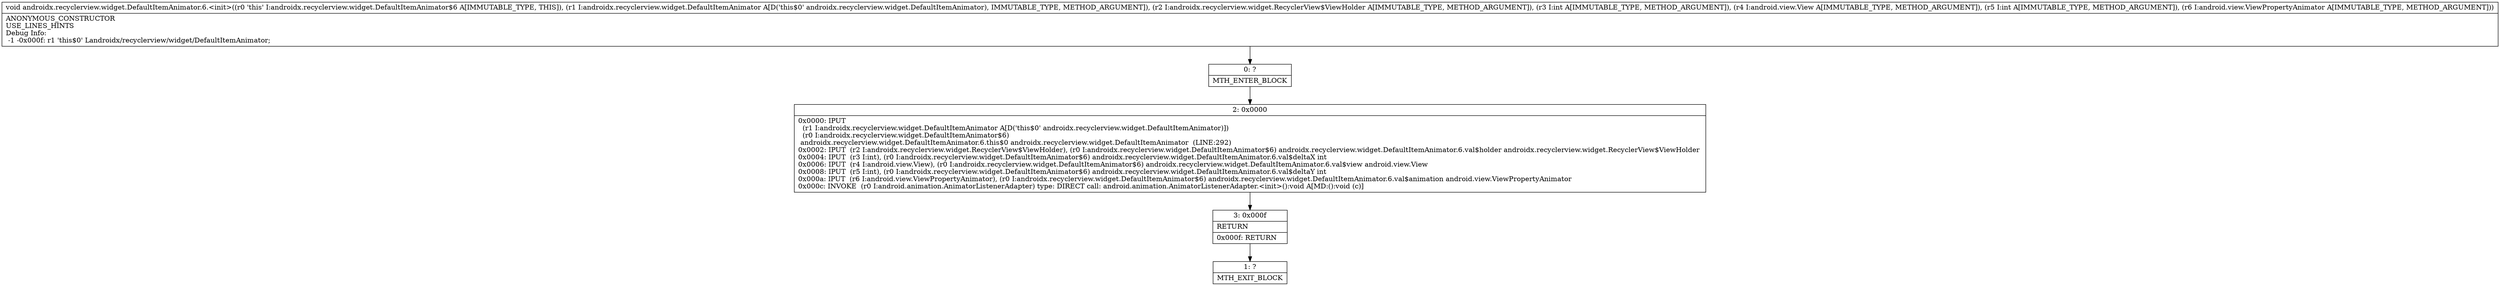 digraph "CFG forandroidx.recyclerview.widget.DefaultItemAnimator.6.\<init\>(Landroidx\/recyclerview\/widget\/DefaultItemAnimator;Landroidx\/recyclerview\/widget\/RecyclerView$ViewHolder;ILandroid\/view\/View;ILandroid\/view\/ViewPropertyAnimator;)V" {
Node_0 [shape=record,label="{0\:\ ?|MTH_ENTER_BLOCK\l}"];
Node_2 [shape=record,label="{2\:\ 0x0000|0x0000: IPUT  \l  (r1 I:androidx.recyclerview.widget.DefaultItemAnimator A[D('this$0' androidx.recyclerview.widget.DefaultItemAnimator)])\l  (r0 I:androidx.recyclerview.widget.DefaultItemAnimator$6)\l androidx.recyclerview.widget.DefaultItemAnimator.6.this$0 androidx.recyclerview.widget.DefaultItemAnimator  (LINE:292)\l0x0002: IPUT  (r2 I:androidx.recyclerview.widget.RecyclerView$ViewHolder), (r0 I:androidx.recyclerview.widget.DefaultItemAnimator$6) androidx.recyclerview.widget.DefaultItemAnimator.6.val$holder androidx.recyclerview.widget.RecyclerView$ViewHolder \l0x0004: IPUT  (r3 I:int), (r0 I:androidx.recyclerview.widget.DefaultItemAnimator$6) androidx.recyclerview.widget.DefaultItemAnimator.6.val$deltaX int \l0x0006: IPUT  (r4 I:android.view.View), (r0 I:androidx.recyclerview.widget.DefaultItemAnimator$6) androidx.recyclerview.widget.DefaultItemAnimator.6.val$view android.view.View \l0x0008: IPUT  (r5 I:int), (r0 I:androidx.recyclerview.widget.DefaultItemAnimator$6) androidx.recyclerview.widget.DefaultItemAnimator.6.val$deltaY int \l0x000a: IPUT  (r6 I:android.view.ViewPropertyAnimator), (r0 I:androidx.recyclerview.widget.DefaultItemAnimator$6) androidx.recyclerview.widget.DefaultItemAnimator.6.val$animation android.view.ViewPropertyAnimator \l0x000c: INVOKE  (r0 I:android.animation.AnimatorListenerAdapter) type: DIRECT call: android.animation.AnimatorListenerAdapter.\<init\>():void A[MD:():void (c)]\l}"];
Node_3 [shape=record,label="{3\:\ 0x000f|RETURN\l|0x000f: RETURN   \l}"];
Node_1 [shape=record,label="{1\:\ ?|MTH_EXIT_BLOCK\l}"];
MethodNode[shape=record,label="{void androidx.recyclerview.widget.DefaultItemAnimator.6.\<init\>((r0 'this' I:androidx.recyclerview.widget.DefaultItemAnimator$6 A[IMMUTABLE_TYPE, THIS]), (r1 I:androidx.recyclerview.widget.DefaultItemAnimator A[D('this$0' androidx.recyclerview.widget.DefaultItemAnimator), IMMUTABLE_TYPE, METHOD_ARGUMENT]), (r2 I:androidx.recyclerview.widget.RecyclerView$ViewHolder A[IMMUTABLE_TYPE, METHOD_ARGUMENT]), (r3 I:int A[IMMUTABLE_TYPE, METHOD_ARGUMENT]), (r4 I:android.view.View A[IMMUTABLE_TYPE, METHOD_ARGUMENT]), (r5 I:int A[IMMUTABLE_TYPE, METHOD_ARGUMENT]), (r6 I:android.view.ViewPropertyAnimator A[IMMUTABLE_TYPE, METHOD_ARGUMENT]))  | ANONYMOUS_CONSTRUCTOR\lUSE_LINES_HINTS\lDebug Info:\l  \-1 \-0x000f: r1 'this$0' Landroidx\/recyclerview\/widget\/DefaultItemAnimator;\l}"];
MethodNode -> Node_0;Node_0 -> Node_2;
Node_2 -> Node_3;
Node_3 -> Node_1;
}

